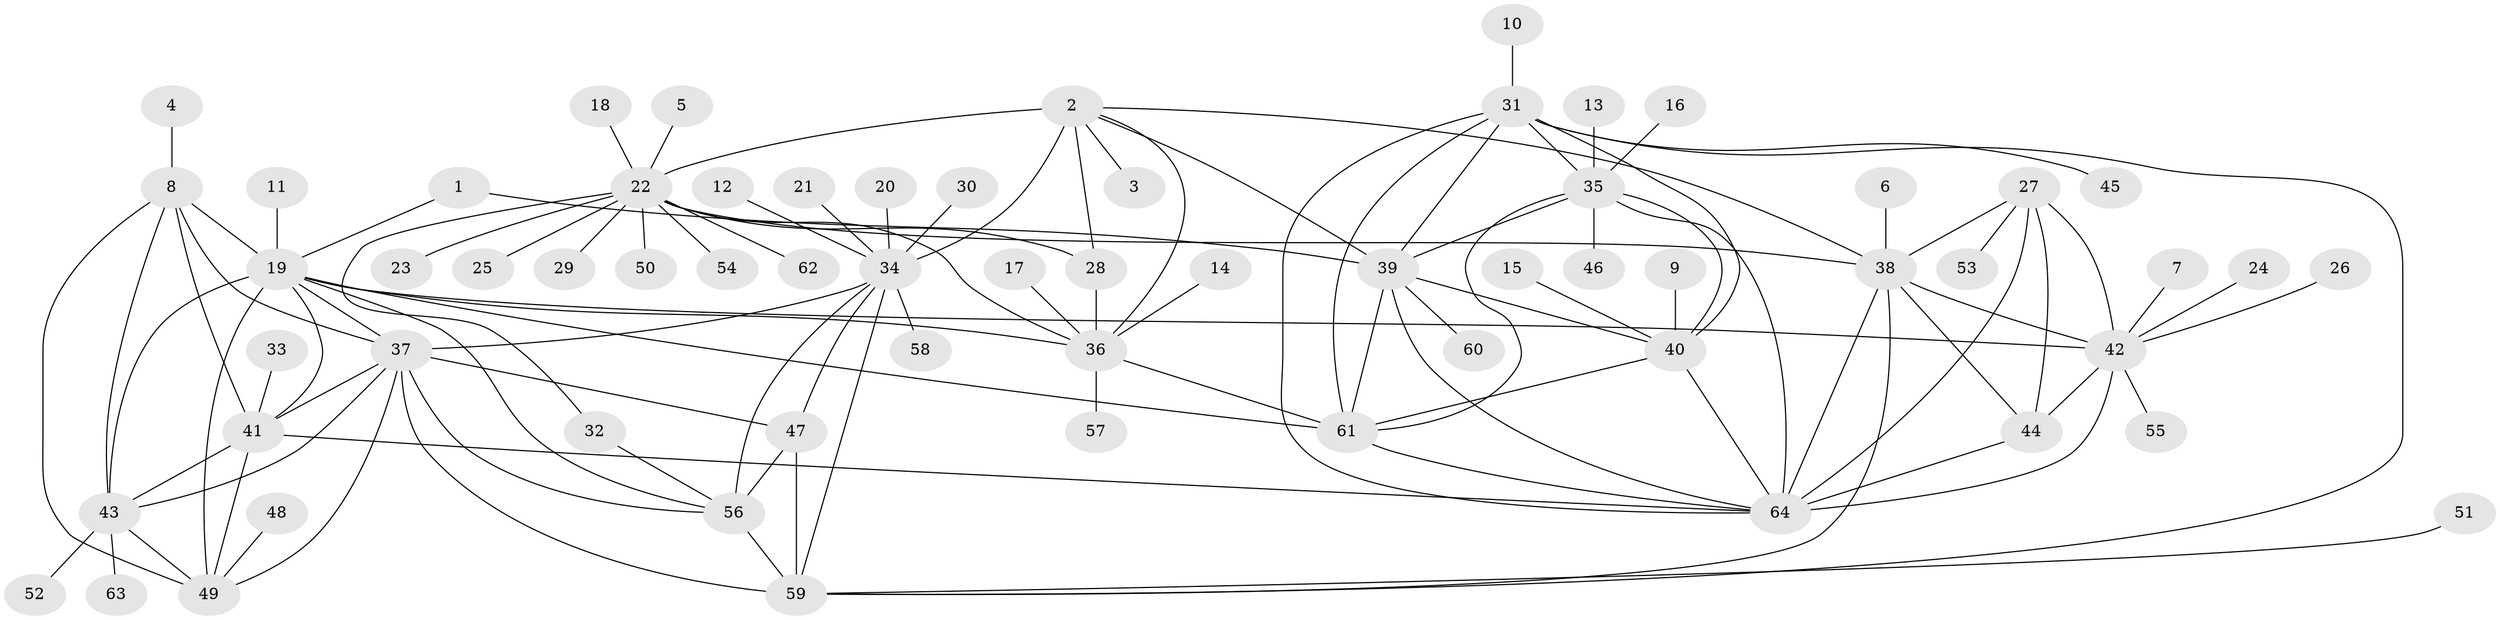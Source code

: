 // original degree distribution, {10: 0.05511811023622047, 5: 0.007874015748031496, 12: 0.015748031496062992, 7: 0.07874015748031496, 11: 0.007874015748031496, 9: 0.007874015748031496, 8: 0.03937007874015748, 6: 0.015748031496062992, 13: 0.007874015748031496, 2: 0.11811023622047244, 3: 0.047244094488188976, 1: 0.5984251968503937}
// Generated by graph-tools (version 1.1) at 2025/26/03/09/25 03:26:46]
// undirected, 64 vertices, 110 edges
graph export_dot {
graph [start="1"]
  node [color=gray90,style=filled];
  1;
  2;
  3;
  4;
  5;
  6;
  7;
  8;
  9;
  10;
  11;
  12;
  13;
  14;
  15;
  16;
  17;
  18;
  19;
  20;
  21;
  22;
  23;
  24;
  25;
  26;
  27;
  28;
  29;
  30;
  31;
  32;
  33;
  34;
  35;
  36;
  37;
  38;
  39;
  40;
  41;
  42;
  43;
  44;
  45;
  46;
  47;
  48;
  49;
  50;
  51;
  52;
  53;
  54;
  55;
  56;
  57;
  58;
  59;
  60;
  61;
  62;
  63;
  64;
  1 -- 19 [weight=1.0];
  1 -- 39 [weight=1.0];
  2 -- 3 [weight=1.0];
  2 -- 22 [weight=4.0];
  2 -- 28 [weight=2.0];
  2 -- 34 [weight=1.0];
  2 -- 36 [weight=2.0];
  2 -- 38 [weight=1.0];
  2 -- 39 [weight=1.0];
  4 -- 8 [weight=1.0];
  5 -- 22 [weight=1.0];
  6 -- 38 [weight=1.0];
  7 -- 42 [weight=1.0];
  8 -- 19 [weight=1.0];
  8 -- 37 [weight=1.0];
  8 -- 41 [weight=1.0];
  8 -- 43 [weight=1.0];
  8 -- 49 [weight=1.0];
  9 -- 40 [weight=1.0];
  10 -- 31 [weight=1.0];
  11 -- 19 [weight=1.0];
  12 -- 34 [weight=1.0];
  13 -- 35 [weight=1.0];
  14 -- 36 [weight=1.0];
  15 -- 40 [weight=1.0];
  16 -- 35 [weight=1.0];
  17 -- 36 [weight=1.0];
  18 -- 22 [weight=1.0];
  19 -- 36 [weight=1.0];
  19 -- 37 [weight=1.0];
  19 -- 41 [weight=1.0];
  19 -- 42 [weight=1.0];
  19 -- 43 [weight=1.0];
  19 -- 49 [weight=1.0];
  19 -- 56 [weight=1.0];
  19 -- 61 [weight=2.0];
  20 -- 34 [weight=1.0];
  21 -- 34 [weight=1.0];
  22 -- 23 [weight=1.0];
  22 -- 25 [weight=1.0];
  22 -- 28 [weight=2.0];
  22 -- 29 [weight=1.0];
  22 -- 32 [weight=1.0];
  22 -- 36 [weight=2.0];
  22 -- 38 [weight=1.0];
  22 -- 50 [weight=1.0];
  22 -- 54 [weight=1.0];
  22 -- 62 [weight=1.0];
  24 -- 42 [weight=1.0];
  26 -- 42 [weight=1.0];
  27 -- 38 [weight=1.0];
  27 -- 42 [weight=2.0];
  27 -- 44 [weight=1.0];
  27 -- 53 [weight=1.0];
  27 -- 64 [weight=1.0];
  28 -- 36 [weight=1.0];
  30 -- 34 [weight=1.0];
  31 -- 35 [weight=1.0];
  31 -- 39 [weight=1.0];
  31 -- 40 [weight=1.0];
  31 -- 45 [weight=1.0];
  31 -- 59 [weight=1.0];
  31 -- 61 [weight=1.0];
  31 -- 64 [weight=1.0];
  32 -- 56 [weight=1.0];
  33 -- 41 [weight=1.0];
  34 -- 37 [weight=1.0];
  34 -- 47 [weight=1.0];
  34 -- 56 [weight=1.0];
  34 -- 58 [weight=1.0];
  34 -- 59 [weight=2.0];
  35 -- 39 [weight=1.0];
  35 -- 40 [weight=1.0];
  35 -- 46 [weight=1.0];
  35 -- 61 [weight=1.0];
  35 -- 64 [weight=1.0];
  36 -- 57 [weight=1.0];
  36 -- 61 [weight=1.0];
  37 -- 41 [weight=1.0];
  37 -- 43 [weight=1.0];
  37 -- 47 [weight=1.0];
  37 -- 49 [weight=1.0];
  37 -- 56 [weight=1.0];
  37 -- 59 [weight=2.0];
  38 -- 42 [weight=2.0];
  38 -- 44 [weight=1.0];
  38 -- 59 [weight=1.0];
  38 -- 64 [weight=1.0];
  39 -- 40 [weight=1.0];
  39 -- 60 [weight=1.0];
  39 -- 61 [weight=1.0];
  39 -- 64 [weight=1.0];
  40 -- 61 [weight=1.0];
  40 -- 64 [weight=1.0];
  41 -- 43 [weight=1.0];
  41 -- 49 [weight=1.0];
  41 -- 64 [weight=1.0];
  42 -- 44 [weight=2.0];
  42 -- 55 [weight=1.0];
  42 -- 64 [weight=2.0];
  43 -- 49 [weight=1.0];
  43 -- 52 [weight=1.0];
  43 -- 63 [weight=1.0];
  44 -- 64 [weight=1.0];
  47 -- 56 [weight=1.0];
  47 -- 59 [weight=2.0];
  48 -- 49 [weight=1.0];
  51 -- 59 [weight=1.0];
  56 -- 59 [weight=2.0];
  61 -- 64 [weight=1.0];
}
